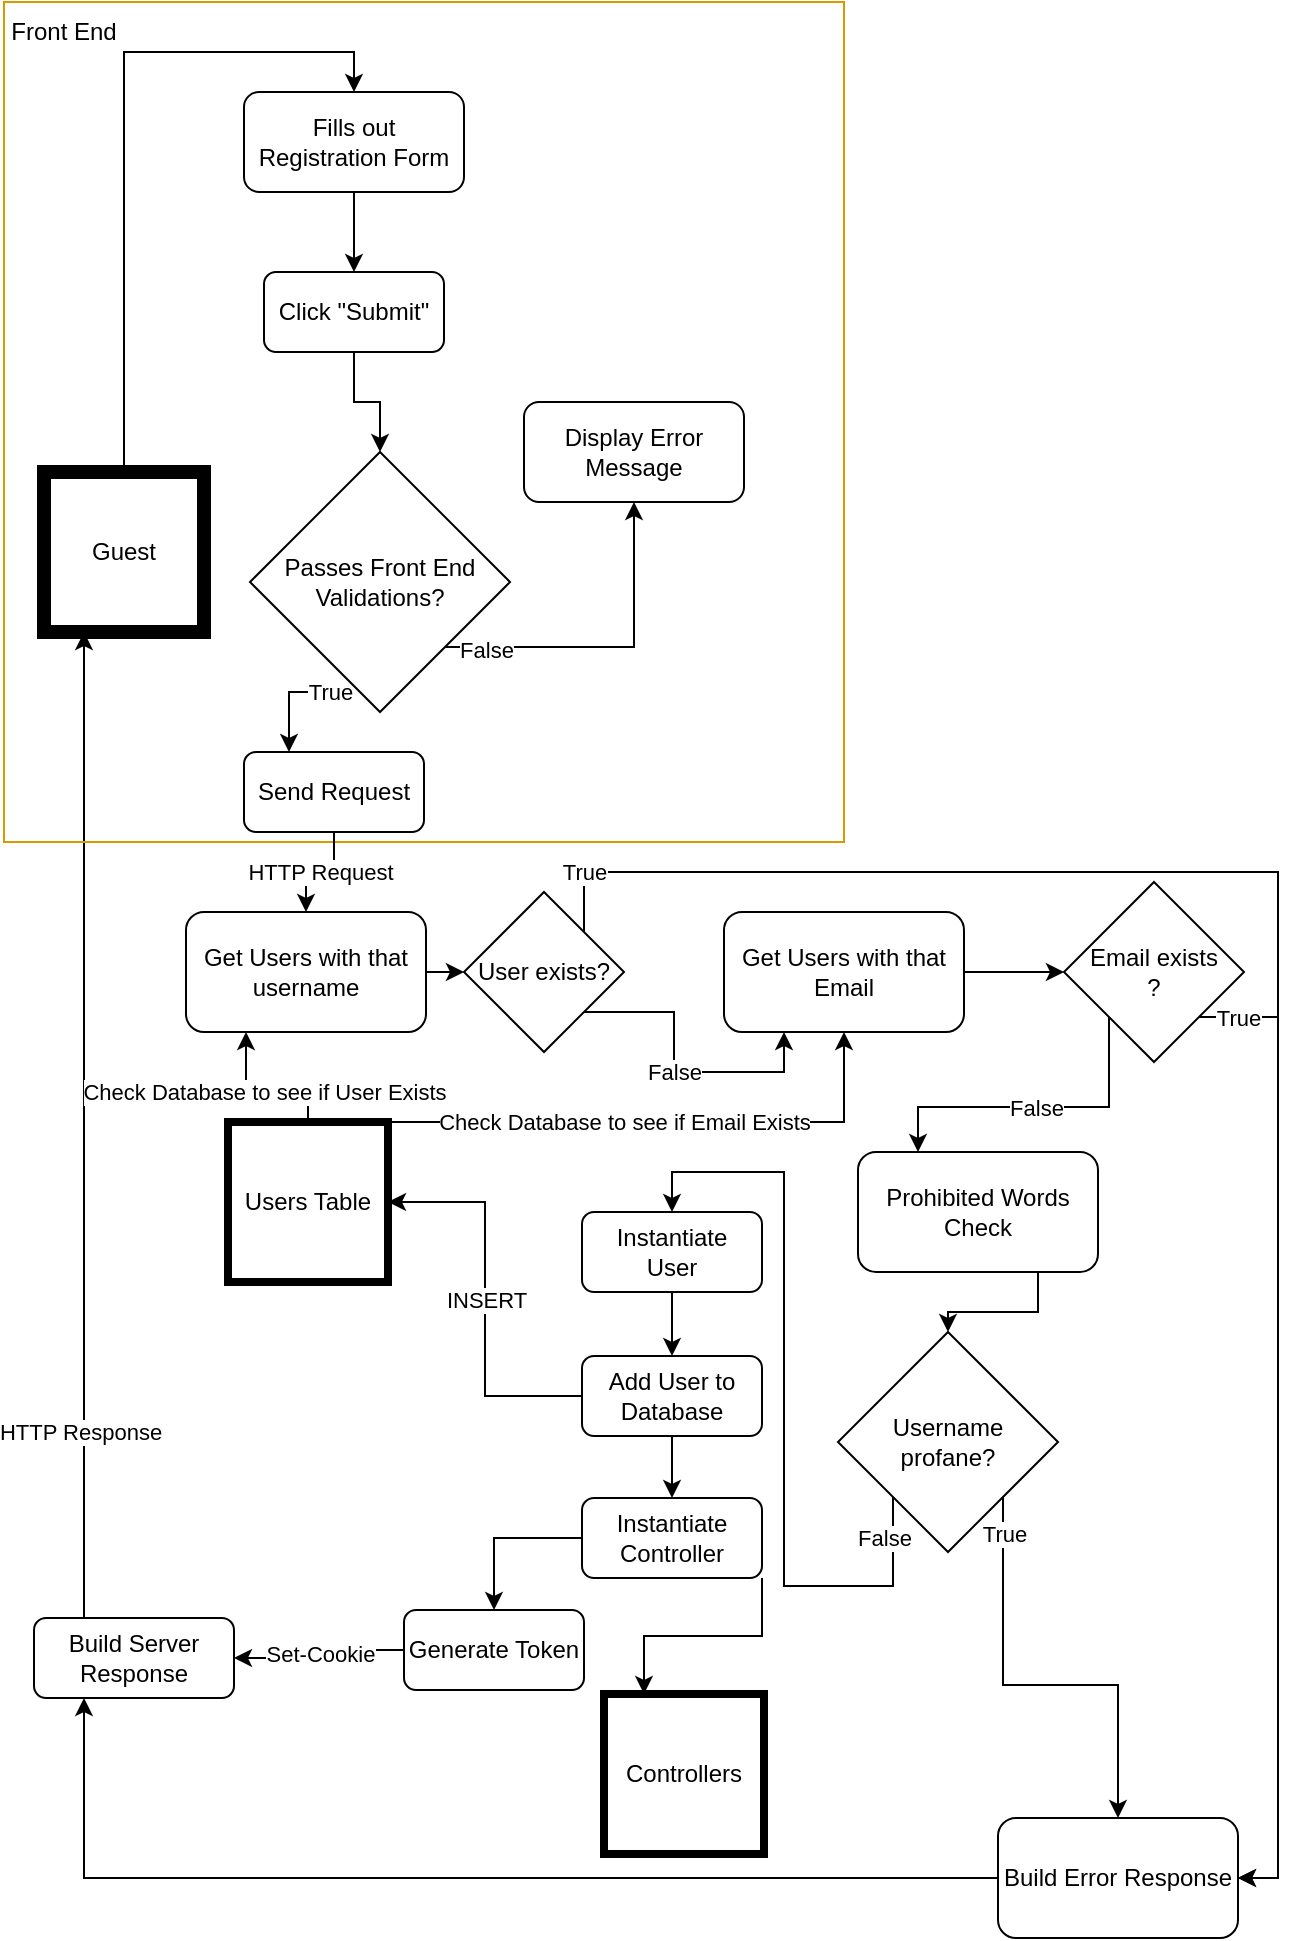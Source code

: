 <mxfile version="20.5.3" type="device"><diagram id="WSK1lL6db4Cjhfm8yJoq" name="Page-1"><mxGraphModel dx="778" dy="687" grid="1" gridSize="10" guides="1" tooltips="1" connect="1" arrows="1" fold="1" page="1" pageScale="1" pageWidth="850" pageHeight="1100" math="0" shadow="0"><root><mxCell id="0"/><mxCell id="1" parent="0"/><mxCell id="9bb377eLOelTvAH3Caca-6" style="edgeStyle=orthogonalEdgeStyle;rounded=0;orthogonalLoop=1;jettySize=auto;html=1;exitX=0.5;exitY=0;exitDx=0;exitDy=0;entryX=0.5;entryY=0;entryDx=0;entryDy=0;" parent="1" source="9bb377eLOelTvAH3Caca-1" target="9bb377eLOelTvAH3Caca-3" edge="1"><mxGeometry relative="1" as="geometry"/></mxCell><mxCell id="9bb377eLOelTvAH3Caca-1" value="Guest" style="whiteSpace=wrap;html=1;aspect=fixed;strokeWidth=7;" parent="1" vertex="1"><mxGeometry x="30" y="260" width="80" height="80" as="geometry"/></mxCell><mxCell id="7F0IwKNGwDFXqgNuY6ms-13" style="edgeStyle=orthogonalEdgeStyle;rounded=0;orthogonalLoop=1;jettySize=auto;html=1;exitX=0.5;exitY=1;exitDx=0;exitDy=0;" parent="1" source="9bb377eLOelTvAH3Caca-3" target="9bb377eLOelTvAH3Caca-5" edge="1"><mxGeometry relative="1" as="geometry"/></mxCell><mxCell id="9bb377eLOelTvAH3Caca-3" value="Fills out Registration Form" style="rounded=1;whiteSpace=wrap;html=1;strokeWidth=1;" parent="1" vertex="1"><mxGeometry x="130" y="70" width="110" height="50" as="geometry"/></mxCell><mxCell id="7F0IwKNGwDFXqgNuY6ms-14" style="edgeStyle=orthogonalEdgeStyle;rounded=0;orthogonalLoop=1;jettySize=auto;html=1;exitX=0.5;exitY=1;exitDx=0;exitDy=0;entryX=0.5;entryY=0;entryDx=0;entryDy=0;" parent="1" source="9bb377eLOelTvAH3Caca-5" target="7F0IwKNGwDFXqgNuY6ms-6" edge="1"><mxGeometry relative="1" as="geometry"/></mxCell><mxCell id="9bb377eLOelTvAH3Caca-5" value="Click &quot;Submit&quot;" style="rounded=1;whiteSpace=wrap;html=1;strokeWidth=1;" parent="1" vertex="1"><mxGeometry x="140" y="160" width="90" height="40" as="geometry"/></mxCell><mxCell id="OawI9BEXbYk-xT-jttOq-4" style="edgeStyle=orthogonalEdgeStyle;rounded=0;orthogonalLoop=1;jettySize=auto;html=1;exitX=1;exitY=0.5;exitDx=0;exitDy=0;entryX=0;entryY=0.5;entryDx=0;entryDy=0;" edge="1" parent="1" source="9bb377eLOelTvAH3Caca-8" target="9bb377eLOelTvAH3Caca-17"><mxGeometry relative="1" as="geometry"/></mxCell><mxCell id="9bb377eLOelTvAH3Caca-8" value="Get Users with that username" style="rounded=1;whiteSpace=wrap;html=1;strokeWidth=1;" parent="1" vertex="1"><mxGeometry x="101" y="480" width="120" height="60" as="geometry"/></mxCell><mxCell id="7F0IwKNGwDFXqgNuY6ms-17" value="INSERT" style="edgeStyle=orthogonalEdgeStyle;rounded=0;orthogonalLoop=1;jettySize=auto;html=1;exitX=0;exitY=0.5;exitDx=0;exitDy=0;entryX=1;entryY=0.5;entryDx=0;entryDy=0;" parent="1" source="9bb377eLOelTvAH3Caca-11" target="9bb377eLOelTvAH3Caca-15" edge="1"><mxGeometry relative="1" as="geometry"/></mxCell><mxCell id="7F0IwKNGwDFXqgNuY6ms-23" style="edgeStyle=orthogonalEdgeStyle;rounded=0;orthogonalLoop=1;jettySize=auto;html=1;exitX=0.5;exitY=1;exitDx=0;exitDy=0;entryX=0.5;entryY=0;entryDx=0;entryDy=0;" parent="1" source="9bb377eLOelTvAH3Caca-11" target="7F0IwKNGwDFXqgNuY6ms-22" edge="1"><mxGeometry relative="1" as="geometry"/></mxCell><mxCell id="9bb377eLOelTvAH3Caca-11" value="Add User to Database" style="rounded=1;whiteSpace=wrap;html=1;strokeWidth=1;" parent="1" vertex="1"><mxGeometry x="299" y="702" width="90" height="40" as="geometry"/></mxCell><mxCell id="9bb377eLOelTvAH3Caca-37" style="edgeStyle=orthogonalEdgeStyle;rounded=0;orthogonalLoop=1;jettySize=auto;html=1;exitX=0.25;exitY=0;exitDx=0;exitDy=0;entryX=0.25;entryY=1;entryDx=0;entryDy=0;" parent="1" source="9bb377eLOelTvAH3Caca-13" target="9bb377eLOelTvAH3Caca-1" edge="1"><mxGeometry relative="1" as="geometry"/></mxCell><mxCell id="9bb377eLOelTvAH3Caca-38" value="HTTP Response" style="edgeLabel;html=1;align=center;verticalAlign=middle;resizable=0;points=[];" parent="9bb377eLOelTvAH3Caca-37" vertex="1" connectable="0"><mxGeometry x="-0.621" y="2" relative="1" as="geometry"><mxPoint as="offset"/></mxGeometry></mxCell><mxCell id="9bb377eLOelTvAH3Caca-13" value="Build Server Response" style="rounded=1;whiteSpace=wrap;html=1;strokeWidth=1;" parent="1" vertex="1"><mxGeometry x="25" y="833" width="100" height="40" as="geometry"/></mxCell><mxCell id="9bb377eLOelTvAH3Caca-16" value="Check Database to see if User Exists" style="edgeStyle=orthogonalEdgeStyle;rounded=0;orthogonalLoop=1;jettySize=auto;html=1;exitX=0.5;exitY=0;exitDx=0;exitDy=0;entryX=0.25;entryY=1;entryDx=0;entryDy=0;" parent="1" source="9bb377eLOelTvAH3Caca-15" target="9bb377eLOelTvAH3Caca-8" edge="1"><mxGeometry x="-0.026" relative="1" as="geometry"><Array as="points"><mxPoint x="162" y="570"/><mxPoint x="131" y="570"/></Array><mxPoint as="offset"/></mxGeometry></mxCell><mxCell id="OawI9BEXbYk-xT-jttOq-10" value="Check Database to see if Email Exists" style="edgeStyle=orthogonalEdgeStyle;rounded=0;orthogonalLoop=1;jettySize=auto;html=1;exitX=1;exitY=0;exitDx=0;exitDy=0;entryX=0.5;entryY=1;entryDx=0;entryDy=0;" edge="1" parent="1" source="9bb377eLOelTvAH3Caca-15" target="OawI9BEXbYk-xT-jttOq-2"><mxGeometry x="-0.136" relative="1" as="geometry"><Array as="points"><mxPoint x="430" y="585"/></Array><mxPoint as="offset"/></mxGeometry></mxCell><mxCell id="9bb377eLOelTvAH3Caca-15" value="Users Table" style="whiteSpace=wrap;html=1;aspect=fixed;strokeWidth=4;" parent="1" vertex="1"><mxGeometry x="122" y="585" width="80" height="80" as="geometry"/></mxCell><mxCell id="OawI9BEXbYk-xT-jttOq-5" value="False" style="edgeStyle=orthogonalEdgeStyle;rounded=0;orthogonalLoop=1;jettySize=auto;html=1;exitX=1;exitY=1;exitDx=0;exitDy=0;entryX=0.25;entryY=1;entryDx=0;entryDy=0;" edge="1" parent="1" source="9bb377eLOelTvAH3Caca-17" target="OawI9BEXbYk-xT-jttOq-2"><mxGeometry relative="1" as="geometry"/></mxCell><mxCell id="OawI9BEXbYk-xT-jttOq-9" value="True" style="edgeStyle=orthogonalEdgeStyle;rounded=0;orthogonalLoop=1;jettySize=auto;html=1;exitX=1;exitY=0;exitDx=0;exitDy=0;entryX=1;entryY=0.5;entryDx=0;entryDy=0;" edge="1" parent="1" source="9bb377eLOelTvAH3Caca-17" target="9bb377eLOelTvAH3Caca-23"><mxGeometry x="-0.933" relative="1" as="geometry"><Array as="points"><mxPoint x="300" y="460"/><mxPoint x="647" y="460"/><mxPoint x="647" y="963"/></Array><mxPoint as="offset"/></mxGeometry></mxCell><mxCell id="9bb377eLOelTvAH3Caca-17" value="User exists?" style="rhombus;whiteSpace=wrap;html=1;strokeWidth=1;" parent="1" vertex="1"><mxGeometry x="240" y="470" width="80" height="80" as="geometry"/></mxCell><mxCell id="9bb377eLOelTvAH3Caca-34" style="edgeStyle=orthogonalEdgeStyle;rounded=0;orthogonalLoop=1;jettySize=auto;html=1;exitX=0;exitY=0.5;exitDx=0;exitDy=0;entryX=0.25;entryY=1;entryDx=0;entryDy=0;" parent="1" source="9bb377eLOelTvAH3Caca-23" target="9bb377eLOelTvAH3Caca-13" edge="1"><mxGeometry relative="1" as="geometry"/></mxCell><mxCell id="9bb377eLOelTvAH3Caca-23" value="Build Error Response" style="rounded=1;whiteSpace=wrap;html=1;strokeWidth=1;" parent="1" vertex="1"><mxGeometry x="507" y="933" width="120" height="60" as="geometry"/></mxCell><mxCell id="9bb377eLOelTvAH3Caca-42" style="edgeStyle=orthogonalEdgeStyle;rounded=0;orthogonalLoop=1;jettySize=auto;html=1;exitX=0;exitY=1;exitDx=0;exitDy=0;entryX=0.5;entryY=0;entryDx=0;entryDy=0;" parent="1" source="9bb377eLOelTvAH3Caca-41" target="7F0IwKNGwDFXqgNuY6ms-20" edge="1"><mxGeometry relative="1" as="geometry"><Array as="points"><mxPoint x="448" y="817"/><mxPoint x="400" y="817"/><mxPoint x="400" y="610"/><mxPoint x="325" y="610"/></Array><mxPoint x="300" y="590" as="targetPoint"/></mxGeometry></mxCell><mxCell id="9bb377eLOelTvAH3Caca-47" value="False" style="edgeLabel;html=1;align=center;verticalAlign=middle;resizable=0;points=[];" parent="9bb377eLOelTvAH3Caca-42" vertex="1" connectable="0"><mxGeometry x="-0.383" y="-1" relative="1" as="geometry"><mxPoint x="49" y="-5" as="offset"/></mxGeometry></mxCell><mxCell id="9bb377eLOelTvAH3Caca-52" style="edgeStyle=orthogonalEdgeStyle;rounded=0;orthogonalLoop=1;jettySize=auto;html=1;exitX=1;exitY=1;exitDx=0;exitDy=0;entryX=0.5;entryY=0;entryDx=0;entryDy=0;" parent="1" source="9bb377eLOelTvAH3Caca-41" target="9bb377eLOelTvAH3Caca-23" edge="1"><mxGeometry relative="1" as="geometry"/></mxCell><mxCell id="9bb377eLOelTvAH3Caca-57" value="True" style="edgeLabel;html=1;align=center;verticalAlign=middle;resizable=0;points=[];" parent="9bb377eLOelTvAH3Caca-52" vertex="1" connectable="0"><mxGeometry x="-0.832" relative="1" as="geometry"><mxPoint as="offset"/></mxGeometry></mxCell><mxCell id="9bb377eLOelTvAH3Caca-41" value="Username &lt;br&gt;profane?" style="rhombus;whiteSpace=wrap;html=1;strokeWidth=1;" parent="1" vertex="1"><mxGeometry x="427" y="690" width="110" height="110" as="geometry"/></mxCell><mxCell id="9bb377eLOelTvAH3Caca-49" style="edgeStyle=orthogonalEdgeStyle;rounded=0;orthogonalLoop=1;jettySize=auto;html=1;exitX=0.75;exitY=1;exitDx=0;exitDy=0;entryX=0.5;entryY=0;entryDx=0;entryDy=0;" parent="1" source="9bb377eLOelTvAH3Caca-46" target="9bb377eLOelTvAH3Caca-41" edge="1"><mxGeometry relative="1" as="geometry"/></mxCell><mxCell id="9bb377eLOelTvAH3Caca-46" value="Prohibited Words Check" style="rounded=1;whiteSpace=wrap;html=1;strokeWidth=1;" parent="1" vertex="1"><mxGeometry x="437" y="600" width="120" height="60" as="geometry"/></mxCell><mxCell id="9bb377eLOelTvAH3Caca-58" value="" style="whiteSpace=wrap;html=1;aspect=fixed;strokeWidth=1;fillColor=none;strokeColor=#d79b00;" parent="1" vertex="1"><mxGeometry x="10" y="25" width="420" height="420" as="geometry"/></mxCell><mxCell id="9bb377eLOelTvAH3Caca-60" value="Front End" style="text;html=1;strokeColor=none;fillColor=none;align=center;verticalAlign=middle;whiteSpace=wrap;rounded=0;strokeWidth=1;" parent="1" vertex="1"><mxGeometry x="10" y="25" width="60" height="30" as="geometry"/></mxCell><mxCell id="7F0IwKNGwDFXqgNuY6ms-10" style="edgeStyle=orthogonalEdgeStyle;rounded=0;orthogonalLoop=1;jettySize=auto;html=1;exitX=1;exitY=1;exitDx=0;exitDy=0;entryX=0.5;entryY=1;entryDx=0;entryDy=0;" parent="1" source="7F0IwKNGwDFXqgNuY6ms-6" target="7F0IwKNGwDFXqgNuY6ms-7" edge="1"><mxGeometry relative="1" as="geometry"><Array as="points"><mxPoint x="325" y="348"/></Array></mxGeometry></mxCell><mxCell id="7F0IwKNGwDFXqgNuY6ms-15" value="False" style="edgeLabel;html=1;align=center;verticalAlign=middle;resizable=0;points=[];" parent="7F0IwKNGwDFXqgNuY6ms-10" vertex="1" connectable="0"><mxGeometry x="-0.752" relative="1" as="geometry"><mxPoint y="1" as="offset"/></mxGeometry></mxCell><mxCell id="7F0IwKNGwDFXqgNuY6ms-12" value="True" style="edgeStyle=orthogonalEdgeStyle;rounded=0;orthogonalLoop=1;jettySize=auto;html=1;exitX=0;exitY=1;exitDx=0;exitDy=0;entryX=0.25;entryY=0;entryDx=0;entryDy=0;" parent="1" source="7F0IwKNGwDFXqgNuY6ms-6" target="7F0IwKNGwDFXqgNuY6ms-11" edge="1"><mxGeometry relative="1" as="geometry"><Array as="points"><mxPoint x="183" y="370"/><mxPoint x="153" y="370"/></Array></mxGeometry></mxCell><mxCell id="7F0IwKNGwDFXqgNuY6ms-6" value="Passes Front End Validations?" style="rhombus;whiteSpace=wrap;html=1;strokeWidth=1;" parent="1" vertex="1"><mxGeometry x="133" y="250" width="130" height="130" as="geometry"/></mxCell><mxCell id="7F0IwKNGwDFXqgNuY6ms-7" value="Display Error Message" style="rounded=1;whiteSpace=wrap;html=1;strokeWidth=1;" parent="1" vertex="1"><mxGeometry x="270" y="225" width="110" height="50" as="geometry"/></mxCell><mxCell id="7F0IwKNGwDFXqgNuY6ms-16" value="HTTP Request" style="edgeStyle=orthogonalEdgeStyle;rounded=0;orthogonalLoop=1;jettySize=auto;html=1;exitX=0.5;exitY=1;exitDx=0;exitDy=0;" parent="1" source="7F0IwKNGwDFXqgNuY6ms-11" target="9bb377eLOelTvAH3Caca-8" edge="1"><mxGeometry relative="1" as="geometry"/></mxCell><mxCell id="7F0IwKNGwDFXqgNuY6ms-11" value="Send Request" style="rounded=1;whiteSpace=wrap;html=1;strokeWidth=1;" parent="1" vertex="1"><mxGeometry x="130" y="400" width="90" height="40" as="geometry"/></mxCell><mxCell id="7F0IwKNGwDFXqgNuY6ms-26" value="Set-Cookie" style="edgeStyle=orthogonalEdgeStyle;rounded=0;orthogonalLoop=1;jettySize=auto;html=1;exitX=0;exitY=0.5;exitDx=0;exitDy=0;entryX=1;entryY=0.5;entryDx=0;entryDy=0;" parent="1" source="7F0IwKNGwDFXqgNuY6ms-18" target="9bb377eLOelTvAH3Caca-13" edge="1"><mxGeometry relative="1" as="geometry"/></mxCell><mxCell id="7F0IwKNGwDFXqgNuY6ms-18" value="Generate Token" style="rounded=1;whiteSpace=wrap;html=1;strokeWidth=1;" parent="1" vertex="1"><mxGeometry x="210" y="829" width="90" height="40" as="geometry"/></mxCell><mxCell id="7F0IwKNGwDFXqgNuY6ms-19" value="Controllers" style="whiteSpace=wrap;html=1;aspect=fixed;strokeWidth=4;" parent="1" vertex="1"><mxGeometry x="310" y="871" width="80" height="80" as="geometry"/></mxCell><mxCell id="7F0IwKNGwDFXqgNuY6ms-21" style="edgeStyle=orthogonalEdgeStyle;rounded=0;orthogonalLoop=1;jettySize=auto;html=1;exitX=0.5;exitY=1;exitDx=0;exitDy=0;entryX=0.5;entryY=0;entryDx=0;entryDy=0;" parent="1" source="7F0IwKNGwDFXqgNuY6ms-20" target="9bb377eLOelTvAH3Caca-11" edge="1"><mxGeometry relative="1" as="geometry"/></mxCell><mxCell id="7F0IwKNGwDFXqgNuY6ms-20" value="Instantiate&lt;br&gt;User" style="rounded=1;whiteSpace=wrap;html=1;strokeWidth=1;" parent="1" vertex="1"><mxGeometry x="299" y="630" width="90" height="40" as="geometry"/></mxCell><mxCell id="7F0IwKNGwDFXqgNuY6ms-24" style="edgeStyle=orthogonalEdgeStyle;rounded=0;orthogonalLoop=1;jettySize=auto;html=1;exitX=1;exitY=1;exitDx=0;exitDy=0;entryX=0.25;entryY=0;entryDx=0;entryDy=0;" parent="1" source="7F0IwKNGwDFXqgNuY6ms-22" target="7F0IwKNGwDFXqgNuY6ms-19" edge="1"><mxGeometry relative="1" as="geometry"/></mxCell><mxCell id="7F0IwKNGwDFXqgNuY6ms-25" style="edgeStyle=orthogonalEdgeStyle;rounded=0;orthogonalLoop=1;jettySize=auto;html=1;exitX=0;exitY=0.5;exitDx=0;exitDy=0;entryX=0.5;entryY=0;entryDx=0;entryDy=0;" parent="1" source="7F0IwKNGwDFXqgNuY6ms-22" target="7F0IwKNGwDFXqgNuY6ms-18" edge="1"><mxGeometry relative="1" as="geometry"/></mxCell><mxCell id="7F0IwKNGwDFXqgNuY6ms-22" value="Instantiate&lt;br&gt;Controller" style="rounded=1;whiteSpace=wrap;html=1;strokeWidth=1;" parent="1" vertex="1"><mxGeometry x="299" y="773" width="90" height="40" as="geometry"/></mxCell><mxCell id="OawI9BEXbYk-xT-jttOq-6" style="edgeStyle=orthogonalEdgeStyle;rounded=0;orthogonalLoop=1;jettySize=auto;html=1;exitX=1;exitY=0.5;exitDx=0;exitDy=0;entryX=0;entryY=0.5;entryDx=0;entryDy=0;" edge="1" parent="1" source="OawI9BEXbYk-xT-jttOq-2" target="OawI9BEXbYk-xT-jttOq-3"><mxGeometry relative="1" as="geometry"/></mxCell><mxCell id="OawI9BEXbYk-xT-jttOq-2" value="Get Users with that Email" style="rounded=1;whiteSpace=wrap;html=1;strokeWidth=1;" vertex="1" parent="1"><mxGeometry x="370" y="480" width="120" height="60" as="geometry"/></mxCell><mxCell id="OawI9BEXbYk-xT-jttOq-7" value="False" style="edgeStyle=orthogonalEdgeStyle;rounded=0;orthogonalLoop=1;jettySize=auto;html=1;exitX=0;exitY=1;exitDx=0;exitDy=0;entryX=0.25;entryY=0;entryDx=0;entryDy=0;" edge="1" parent="1" source="OawI9BEXbYk-xT-jttOq-3" target="9bb377eLOelTvAH3Caca-46"><mxGeometry relative="1" as="geometry"/></mxCell><mxCell id="OawI9BEXbYk-xT-jttOq-8" value="True" style="edgeStyle=orthogonalEdgeStyle;rounded=0;orthogonalLoop=1;jettySize=auto;html=1;exitX=1;exitY=1;exitDx=0;exitDy=0;entryX=1;entryY=0.5;entryDx=0;entryDy=0;" edge="1" parent="1" source="OawI9BEXbYk-xT-jttOq-3" target="9bb377eLOelTvAH3Caca-23"><mxGeometry x="-0.92" relative="1" as="geometry"><Array as="points"><mxPoint x="647" y="533"/><mxPoint x="647" y="963"/></Array><mxPoint as="offset"/></mxGeometry></mxCell><mxCell id="OawI9BEXbYk-xT-jttOq-3" value="Email exists&lt;br&gt;?" style="rhombus;whiteSpace=wrap;html=1;strokeWidth=1;" vertex="1" parent="1"><mxGeometry x="540" y="465" width="90" height="90" as="geometry"/></mxCell></root></mxGraphModel></diagram></mxfile>